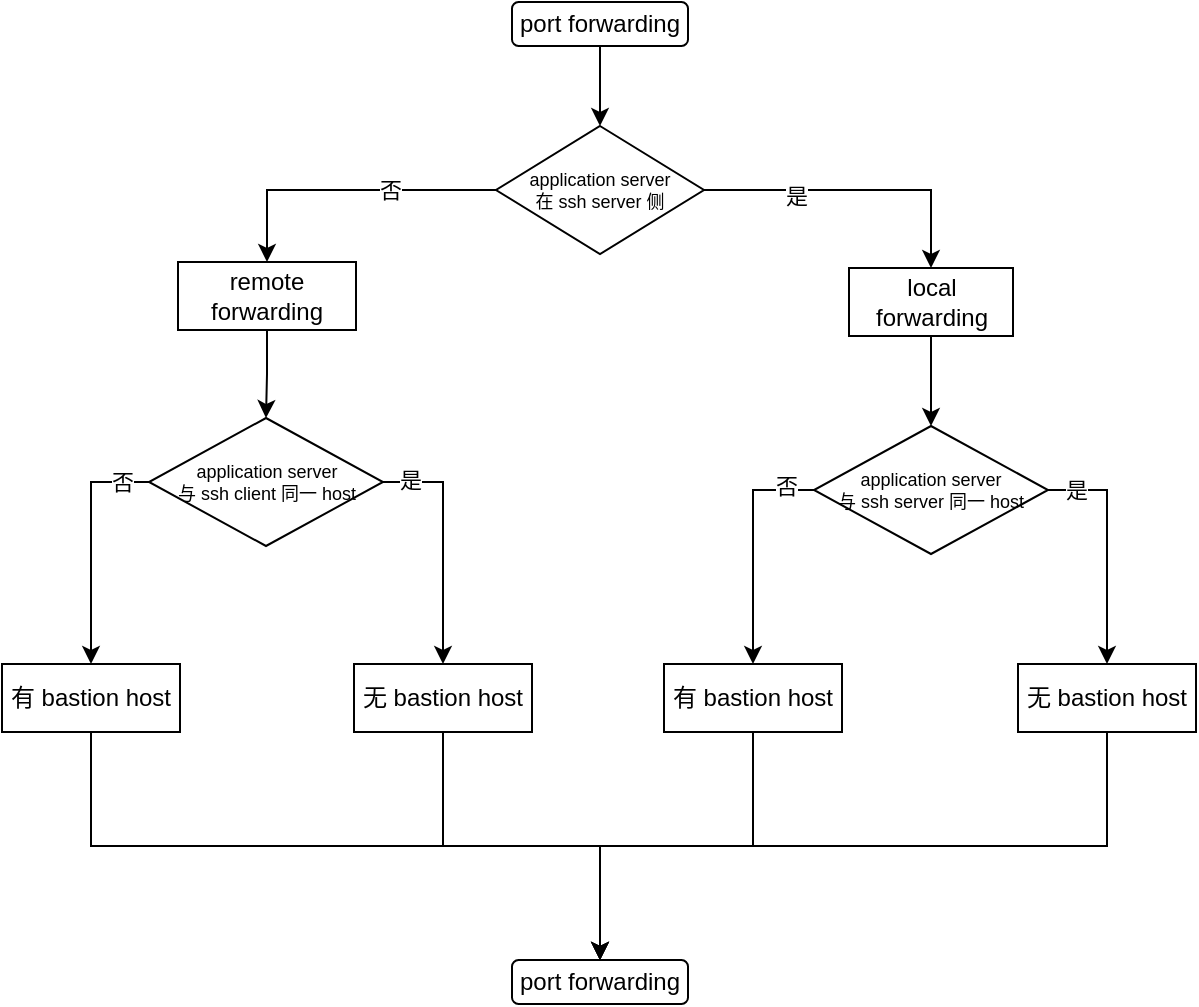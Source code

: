 <mxfile version="24.8.9">
  <diagram name="第 1 页" id="i_x9QhXuIShAMBmTnTVo">
    <mxGraphModel dx="1058" dy="581" grid="0" gridSize="10" guides="1" tooltips="1" connect="1" arrows="1" fold="1" page="0" pageScale="1" pageWidth="827" pageHeight="1169" math="0" shadow="0">
      <root>
        <mxCell id="0" />
        <mxCell id="1" parent="0" />
        <mxCell id="hNcdMBy9ng1oUq9hT3ED-13" style="edgeStyle=orthogonalEdgeStyle;rounded=0;orthogonalLoop=1;jettySize=auto;html=1;exitX=0.5;exitY=1;exitDx=0;exitDy=0;entryX=0.5;entryY=0;entryDx=0;entryDy=0;" parent="1" source="hNcdMBy9ng1oUq9hT3ED-1" target="hNcdMBy9ng1oUq9hT3ED-2" edge="1">
          <mxGeometry relative="1" as="geometry" />
        </mxCell>
        <mxCell id="hNcdMBy9ng1oUq9hT3ED-1" value="port forwarding" style="rounded=1;whiteSpace=wrap;html=1;" parent="1" vertex="1">
          <mxGeometry x="587" y="275" width="88" height="22" as="geometry" />
        </mxCell>
        <mxCell id="hNcdMBy9ng1oUq9hT3ED-7" style="edgeStyle=orthogonalEdgeStyle;rounded=0;orthogonalLoop=1;jettySize=auto;html=1;exitX=1;exitY=0.5;exitDx=0;exitDy=0;entryX=0.5;entryY=0;entryDx=0;entryDy=0;" parent="1" source="hNcdMBy9ng1oUq9hT3ED-2" target="hNcdMBy9ng1oUq9hT3ED-3" edge="1">
          <mxGeometry relative="1" as="geometry" />
        </mxCell>
        <mxCell id="hNcdMBy9ng1oUq9hT3ED-9" value="是" style="edgeLabel;html=1;align=center;verticalAlign=middle;resizable=0;points=[];" parent="hNcdMBy9ng1oUq9hT3ED-7" vertex="1" connectable="0">
          <mxGeometry x="-0.398" y="-3" relative="1" as="geometry">
            <mxPoint as="offset" />
          </mxGeometry>
        </mxCell>
        <mxCell id="hNcdMBy9ng1oUq9hT3ED-8" style="edgeStyle=orthogonalEdgeStyle;rounded=0;orthogonalLoop=1;jettySize=auto;html=1;exitX=0;exitY=0.5;exitDx=0;exitDy=0;entryX=0.5;entryY=0;entryDx=0;entryDy=0;" parent="1" source="hNcdMBy9ng1oUq9hT3ED-2" target="hNcdMBy9ng1oUq9hT3ED-4" edge="1">
          <mxGeometry relative="1" as="geometry" />
        </mxCell>
        <mxCell id="hNcdMBy9ng1oUq9hT3ED-10" value="否" style="edgeLabel;html=1;align=center;verticalAlign=middle;resizable=0;points=[];" parent="hNcdMBy9ng1oUq9hT3ED-8" vertex="1" connectable="0">
          <mxGeometry x="-0.287" relative="1" as="geometry">
            <mxPoint as="offset" />
          </mxGeometry>
        </mxCell>
        <mxCell id="hNcdMBy9ng1oUq9hT3ED-2" value="application server&lt;br&gt;在 ssh server 侧" style="rhombus;whiteSpace=wrap;html=1;fontSize=9;" parent="1" vertex="1">
          <mxGeometry x="579" y="337" width="104" height="64" as="geometry" />
        </mxCell>
        <mxCell id="hNcdMBy9ng1oUq9hT3ED-11" style="edgeStyle=orthogonalEdgeStyle;rounded=0;orthogonalLoop=1;jettySize=auto;html=1;exitX=0.5;exitY=1;exitDx=0;exitDy=0;" parent="1" source="hNcdMBy9ng1oUq9hT3ED-3" target="hNcdMBy9ng1oUq9hT3ED-5" edge="1">
          <mxGeometry relative="1" as="geometry" />
        </mxCell>
        <mxCell id="hNcdMBy9ng1oUq9hT3ED-3" value="local forwarding" style="rounded=0;whiteSpace=wrap;html=1;" parent="1" vertex="1">
          <mxGeometry x="755.5" y="408" width="82" height="34" as="geometry" />
        </mxCell>
        <mxCell id="hNcdMBy9ng1oUq9hT3ED-12" style="edgeStyle=orthogonalEdgeStyle;rounded=0;orthogonalLoop=1;jettySize=auto;html=1;exitX=0.5;exitY=1;exitDx=0;exitDy=0;" parent="1" source="hNcdMBy9ng1oUq9hT3ED-4" target="hNcdMBy9ng1oUq9hT3ED-6" edge="1">
          <mxGeometry relative="1" as="geometry" />
        </mxCell>
        <mxCell id="hNcdMBy9ng1oUq9hT3ED-4" value="remote forwarding" style="rounded=0;whiteSpace=wrap;html=1;" parent="1" vertex="1">
          <mxGeometry x="420" y="405" width="89" height="34" as="geometry" />
        </mxCell>
        <mxCell id="hNcdMBy9ng1oUq9hT3ED-21" style="edgeStyle=orthogonalEdgeStyle;rounded=0;orthogonalLoop=1;jettySize=auto;html=1;exitX=1;exitY=0.5;exitDx=0;exitDy=0;" parent="1" source="hNcdMBy9ng1oUq9hT3ED-5" target="hNcdMBy9ng1oUq9hT3ED-20" edge="1">
          <mxGeometry relative="1" as="geometry" />
        </mxCell>
        <mxCell id="hNcdMBy9ng1oUq9hT3ED-32" value="是" style="edgeLabel;html=1;align=center;verticalAlign=middle;resizable=0;points=[];" parent="hNcdMBy9ng1oUq9hT3ED-21" vertex="1" connectable="0">
          <mxGeometry x="-0.76" relative="1" as="geometry">
            <mxPoint as="offset" />
          </mxGeometry>
        </mxCell>
        <mxCell id="hNcdMBy9ng1oUq9hT3ED-22" style="edgeStyle=orthogonalEdgeStyle;rounded=0;orthogonalLoop=1;jettySize=auto;html=1;exitX=0;exitY=0.5;exitDx=0;exitDy=0;entryX=0.5;entryY=0;entryDx=0;entryDy=0;" parent="1" source="hNcdMBy9ng1oUq9hT3ED-5" target="hNcdMBy9ng1oUq9hT3ED-19" edge="1">
          <mxGeometry relative="1" as="geometry" />
        </mxCell>
        <mxCell id="hNcdMBy9ng1oUq9hT3ED-33" value="否" style="edgeLabel;html=1;align=center;verticalAlign=middle;resizable=0;points=[];" parent="hNcdMBy9ng1oUq9hT3ED-22" vertex="1" connectable="0">
          <mxGeometry x="-0.66" y="-3" relative="1" as="geometry">
            <mxPoint x="6" y="1" as="offset" />
          </mxGeometry>
        </mxCell>
        <mxCell id="hNcdMBy9ng1oUq9hT3ED-5" value="application server&lt;br&gt;与 ssh server 同一 host" style="rhombus;whiteSpace=wrap;html=1;fontSize=9;" parent="1" vertex="1">
          <mxGeometry x="738" y="487" width="117" height="64" as="geometry" />
        </mxCell>
        <mxCell id="hNcdMBy9ng1oUq9hT3ED-25" style="edgeStyle=orthogonalEdgeStyle;rounded=0;orthogonalLoop=1;jettySize=auto;html=1;exitX=1;exitY=0.5;exitDx=0;exitDy=0;entryX=0.5;entryY=0;entryDx=0;entryDy=0;" parent="1" source="hNcdMBy9ng1oUq9hT3ED-6" target="hNcdMBy9ng1oUq9hT3ED-24" edge="1">
          <mxGeometry relative="1" as="geometry" />
        </mxCell>
        <mxCell id="hNcdMBy9ng1oUq9hT3ED-34" value="是" style="edgeLabel;html=1;align=center;verticalAlign=middle;resizable=0;points=[];" parent="hNcdMBy9ng1oUq9hT3ED-25" vertex="1" connectable="0">
          <mxGeometry x="-0.793" y="1" relative="1" as="geometry">
            <mxPoint x="1" as="offset" />
          </mxGeometry>
        </mxCell>
        <mxCell id="hNcdMBy9ng1oUq9hT3ED-26" style="edgeStyle=orthogonalEdgeStyle;rounded=0;orthogonalLoop=1;jettySize=auto;html=1;exitX=0;exitY=0.5;exitDx=0;exitDy=0;entryX=0.5;entryY=0;entryDx=0;entryDy=0;" parent="1" source="hNcdMBy9ng1oUq9hT3ED-6" target="hNcdMBy9ng1oUq9hT3ED-23" edge="1">
          <mxGeometry relative="1" as="geometry" />
        </mxCell>
        <mxCell id="hNcdMBy9ng1oUq9hT3ED-35" value="否" style="edgeLabel;html=1;align=center;verticalAlign=middle;resizable=0;points=[];" parent="hNcdMBy9ng1oUq9hT3ED-26" vertex="1" connectable="0">
          <mxGeometry x="-0.758" relative="1" as="geometry">
            <mxPoint x="1" as="offset" />
          </mxGeometry>
        </mxCell>
        <mxCell id="hNcdMBy9ng1oUq9hT3ED-6" value="application server&lt;br&gt;与 ssh client 同一 host" style="rhombus;whiteSpace=wrap;html=1;fontSize=9;" parent="1" vertex="1">
          <mxGeometry x="405.5" y="483" width="117" height="64" as="geometry" />
        </mxCell>
        <mxCell id="hNcdMBy9ng1oUq9hT3ED-30" style="edgeStyle=orthogonalEdgeStyle;rounded=0;orthogonalLoop=1;jettySize=auto;html=1;exitX=0.5;exitY=1;exitDx=0;exitDy=0;entryX=0.5;entryY=0;entryDx=0;entryDy=0;" parent="1" source="hNcdMBy9ng1oUq9hT3ED-19" target="hNcdMBy9ng1oUq9hT3ED-27" edge="1">
          <mxGeometry relative="1" as="geometry" />
        </mxCell>
        <mxCell id="hNcdMBy9ng1oUq9hT3ED-19" value="有 bastion host" style="rounded=0;whiteSpace=wrap;html=1;" parent="1" vertex="1">
          <mxGeometry x="663" y="606" width="89" height="34" as="geometry" />
        </mxCell>
        <mxCell id="hNcdMBy9ng1oUq9hT3ED-31" style="edgeStyle=orthogonalEdgeStyle;rounded=0;orthogonalLoop=1;jettySize=auto;html=1;exitX=0.5;exitY=1;exitDx=0;exitDy=0;entryX=0.5;entryY=0;entryDx=0;entryDy=0;" parent="1" source="hNcdMBy9ng1oUq9hT3ED-20" target="hNcdMBy9ng1oUq9hT3ED-27" edge="1">
          <mxGeometry relative="1" as="geometry" />
        </mxCell>
        <mxCell id="hNcdMBy9ng1oUq9hT3ED-20" value="无 bastion host" style="rounded=0;whiteSpace=wrap;html=1;" parent="1" vertex="1">
          <mxGeometry x="840" y="606" width="89" height="34" as="geometry" />
        </mxCell>
        <mxCell id="hNcdMBy9ng1oUq9hT3ED-28" style="edgeStyle=orthogonalEdgeStyle;rounded=0;orthogonalLoop=1;jettySize=auto;html=1;exitX=0.5;exitY=1;exitDx=0;exitDy=0;entryX=0.5;entryY=0;entryDx=0;entryDy=0;" parent="1" source="hNcdMBy9ng1oUq9hT3ED-23" target="hNcdMBy9ng1oUq9hT3ED-27" edge="1">
          <mxGeometry relative="1" as="geometry">
            <mxPoint x="598" y="712" as="targetPoint" />
          </mxGeometry>
        </mxCell>
        <mxCell id="hNcdMBy9ng1oUq9hT3ED-23" value="有 bastion host" style="rounded=0;whiteSpace=wrap;html=1;" parent="1" vertex="1">
          <mxGeometry x="332" y="606" width="89" height="34" as="geometry" />
        </mxCell>
        <mxCell id="hNcdMBy9ng1oUq9hT3ED-29" style="edgeStyle=orthogonalEdgeStyle;rounded=0;orthogonalLoop=1;jettySize=auto;html=1;exitX=0.5;exitY=1;exitDx=0;exitDy=0;entryX=0.5;entryY=0;entryDx=0;entryDy=0;" parent="1" source="hNcdMBy9ng1oUq9hT3ED-24" target="hNcdMBy9ng1oUq9hT3ED-27" edge="1">
          <mxGeometry relative="1" as="geometry">
            <mxPoint x="597" y="710" as="targetPoint" />
          </mxGeometry>
        </mxCell>
        <mxCell id="hNcdMBy9ng1oUq9hT3ED-24" value="无 bastion host" style="rounded=0;whiteSpace=wrap;html=1;" parent="1" vertex="1">
          <mxGeometry x="508" y="606" width="89" height="34" as="geometry" />
        </mxCell>
        <mxCell id="hNcdMBy9ng1oUq9hT3ED-27" value="port forwarding" style="rounded=1;whiteSpace=wrap;html=1;" parent="1" vertex="1">
          <mxGeometry x="587" y="754" width="88" height="22" as="geometry" />
        </mxCell>
      </root>
    </mxGraphModel>
  </diagram>
</mxfile>
